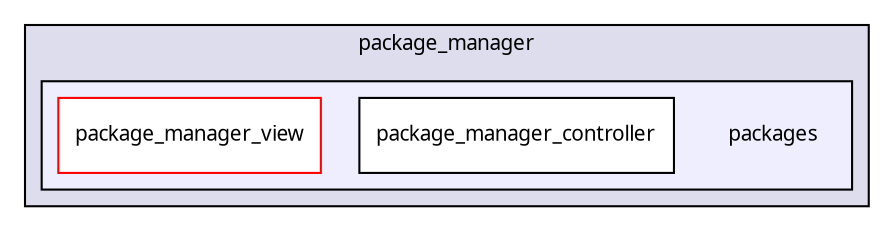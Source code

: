 digraph "packages/core/packages/package_manager/packages/" {
  compound=true
  node [ fontsize="10", fontname="FreeSans.ttf"];
  edge [ labelfontsize="10", labelfontname="FreeSans.ttf"];
  subgraph clusterdir_3443f6044e82da3abeef9ac582c06c76 {
    graph [ bgcolor="#ddddee", pencolor="black", label="package_manager" fontname="FreeSans.ttf", fontsize="10", URL="dir_3443f6044e82da3abeef9ac582c06c76.html"]
  subgraph clusterdir_3acfd387709da25bb401b5f7c5093c8f {
    graph [ bgcolor="#eeeeff", pencolor="black", label="" URL="dir_3acfd387709da25bb401b5f7c5093c8f.html"];
    dir_3acfd387709da25bb401b5f7c5093c8f [shape=plaintext label="packages"];
    dir_92cbc03bae18a6f3dabda4b1d3833abc [shape=box label="package_manager_controller" color="black" fillcolor="white" style="filled" URL="dir_92cbc03bae18a6f3dabda4b1d3833abc.html"];
    dir_e004cbc6b08a86e618431662c85a9527 [shape=box label="package_manager_view" color="red" fillcolor="white" style="filled" URL="dir_e004cbc6b08a86e618431662c85a9527.html"];
  }
  }
}
